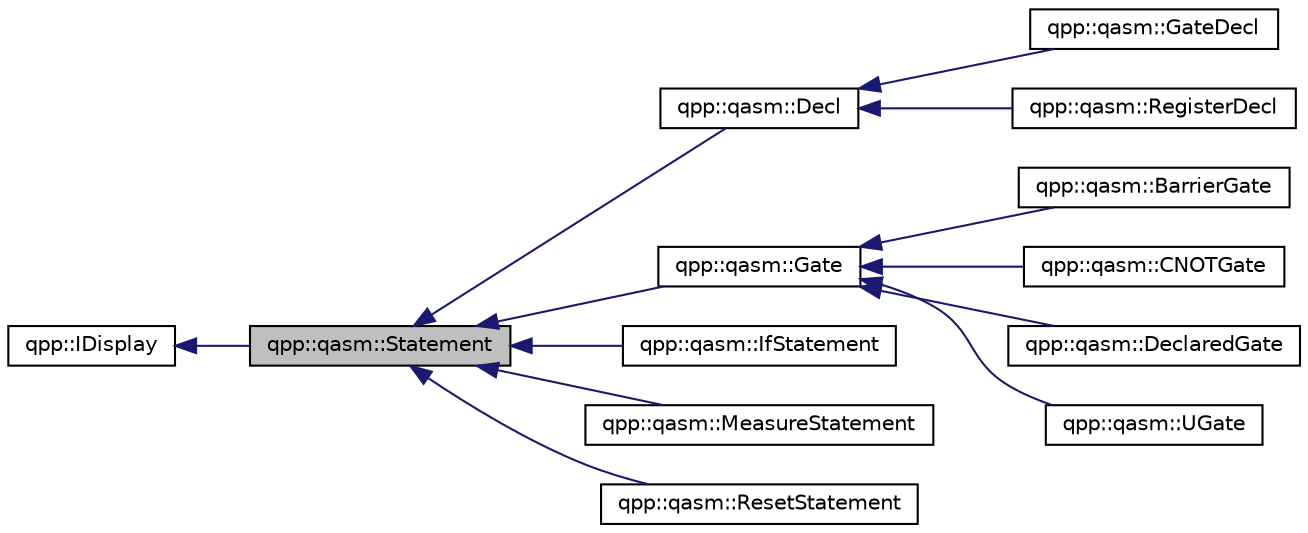 digraph "qpp::qasm::Statement"
{
  edge [fontname="Helvetica",fontsize="10",labelfontname="Helvetica",labelfontsize="10"];
  node [fontname="Helvetica",fontsize="10",shape=record];
  rankdir="LR";
  Node0 [label="qpp::qasm::Statement",height=0.2,width=0.4,color="black", fillcolor="grey75", style="filled", fontcolor="black"];
  Node1 -> Node0 [dir="back",color="midnightblue",fontsize="10",style="solid",fontname="Helvetica"];
  Node1 [label="qpp::IDisplay",height=0.2,width=0.4,color="black", fillcolor="white", style="filled",URL="$classqpp_1_1_i_display.html",tooltip="Abstract class (interface) that mandates the definition of virtual std::ostream& display(std::ostream..."];
  Node0 -> Node2 [dir="back",color="midnightblue",fontsize="10",style="solid",fontname="Helvetica"];
  Node2 [label="qpp::qasm::Decl",height=0.2,width=0.4,color="black", fillcolor="white", style="filled",URL="$classqpp_1_1qasm_1_1_decl.html",tooltip="Base class for openQASM declarations. "];
  Node2 -> Node3 [dir="back",color="midnightblue",fontsize="10",style="solid",fontname="Helvetica"];
  Node3 [label="qpp::qasm::GateDecl",height=0.2,width=0.4,color="black", fillcolor="white", style="filled",URL="$classqpp_1_1qasm_1_1_gate_decl.html",tooltip="Class for gate declarations. "];
  Node2 -> Node4 [dir="back",color="midnightblue",fontsize="10",style="solid",fontname="Helvetica"];
  Node4 [label="qpp::qasm::RegisterDecl",height=0.2,width=0.4,color="black", fillcolor="white", style="filled",URL="$classqpp_1_1qasm_1_1_register_decl.html",tooltip="Class for register declarations. "];
  Node0 -> Node5 [dir="back",color="midnightblue",fontsize="10",style="solid",fontname="Helvetica"];
  Node5 [label="qpp::qasm::Gate",height=0.2,width=0.4,color="black", fillcolor="white", style="filled",URL="$classqpp_1_1qasm_1_1_gate.html",tooltip="Base class for openQASM gates. "];
  Node5 -> Node6 [dir="back",color="midnightblue",fontsize="10",style="solid",fontname="Helvetica"];
  Node6 [label="qpp::qasm::BarrierGate",height=0.2,width=0.4,color="black", fillcolor="white", style="filled",URL="$classqpp_1_1qasm_1_1_barrier_gate.html",tooltip="Class for barrier gates. "];
  Node5 -> Node7 [dir="back",color="midnightblue",fontsize="10",style="solid",fontname="Helvetica"];
  Node7 [label="qpp::qasm::CNOTGate",height=0.2,width=0.4,color="black", fillcolor="white", style="filled",URL="$classqpp_1_1qasm_1_1_c_n_o_t_gate.html",tooltip="Class for CX gates. "];
  Node5 -> Node8 [dir="back",color="midnightblue",fontsize="10",style="solid",fontname="Helvetica"];
  Node8 [label="qpp::qasm::DeclaredGate",height=0.2,width=0.4,color="black", fillcolor="white", style="filled",URL="$classqpp_1_1qasm_1_1_declared_gate.html",tooltip="Class for declared gate applications. "];
  Node5 -> Node9 [dir="back",color="midnightblue",fontsize="10",style="solid",fontname="Helvetica"];
  Node9 [label="qpp::qasm::UGate",height=0.2,width=0.4,color="black", fillcolor="white", style="filled",URL="$classqpp_1_1qasm_1_1_u_gate.html",tooltip="Class for U gates. "];
  Node0 -> Node10 [dir="back",color="midnightblue",fontsize="10",style="solid",fontname="Helvetica"];
  Node10 [label="qpp::qasm::IfStatement",height=0.2,width=0.4,color="black", fillcolor="white", style="filled",URL="$classqpp_1_1qasm_1_1_if_statement.html",tooltip="Class for if statements. "];
  Node0 -> Node11 [dir="back",color="midnightblue",fontsize="10",style="solid",fontname="Helvetica"];
  Node11 [label="qpp::qasm::MeasureStatement",height=0.2,width=0.4,color="black", fillcolor="white", style="filled",URL="$classqpp_1_1qasm_1_1_measure_statement.html"];
  Node0 -> Node12 [dir="back",color="midnightblue",fontsize="10",style="solid",fontname="Helvetica"];
  Node12 [label="qpp::qasm::ResetStatement",height=0.2,width=0.4,color="black", fillcolor="white", style="filled",URL="$classqpp_1_1qasm_1_1_reset_statement.html",tooltip="Class for reset statements. "];
}
